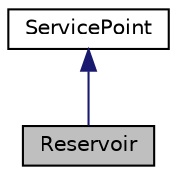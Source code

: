 digraph "Reservoir"
{
 // LATEX_PDF_SIZE
  edge [fontname="Helvetica",fontsize="10",labelfontname="Helvetica",labelfontsize="10"];
  node [fontname="Helvetica",fontsize="10",shape=record];
  Node1 [label="Reservoir",height=0.2,width=0.4,color="black", fillcolor="grey75", style="filled", fontcolor="black",tooltip="Reservoir Class definition."];
  Node2 -> Node1 [dir="back",color="midnightblue",fontsize="10",style="solid"];
  Node2 [label="ServicePoint",height=0.2,width=0.4,color="black", fillcolor="white", style="filled",URL="$classServicePoint.html",tooltip="Service Point class definition."];
}
